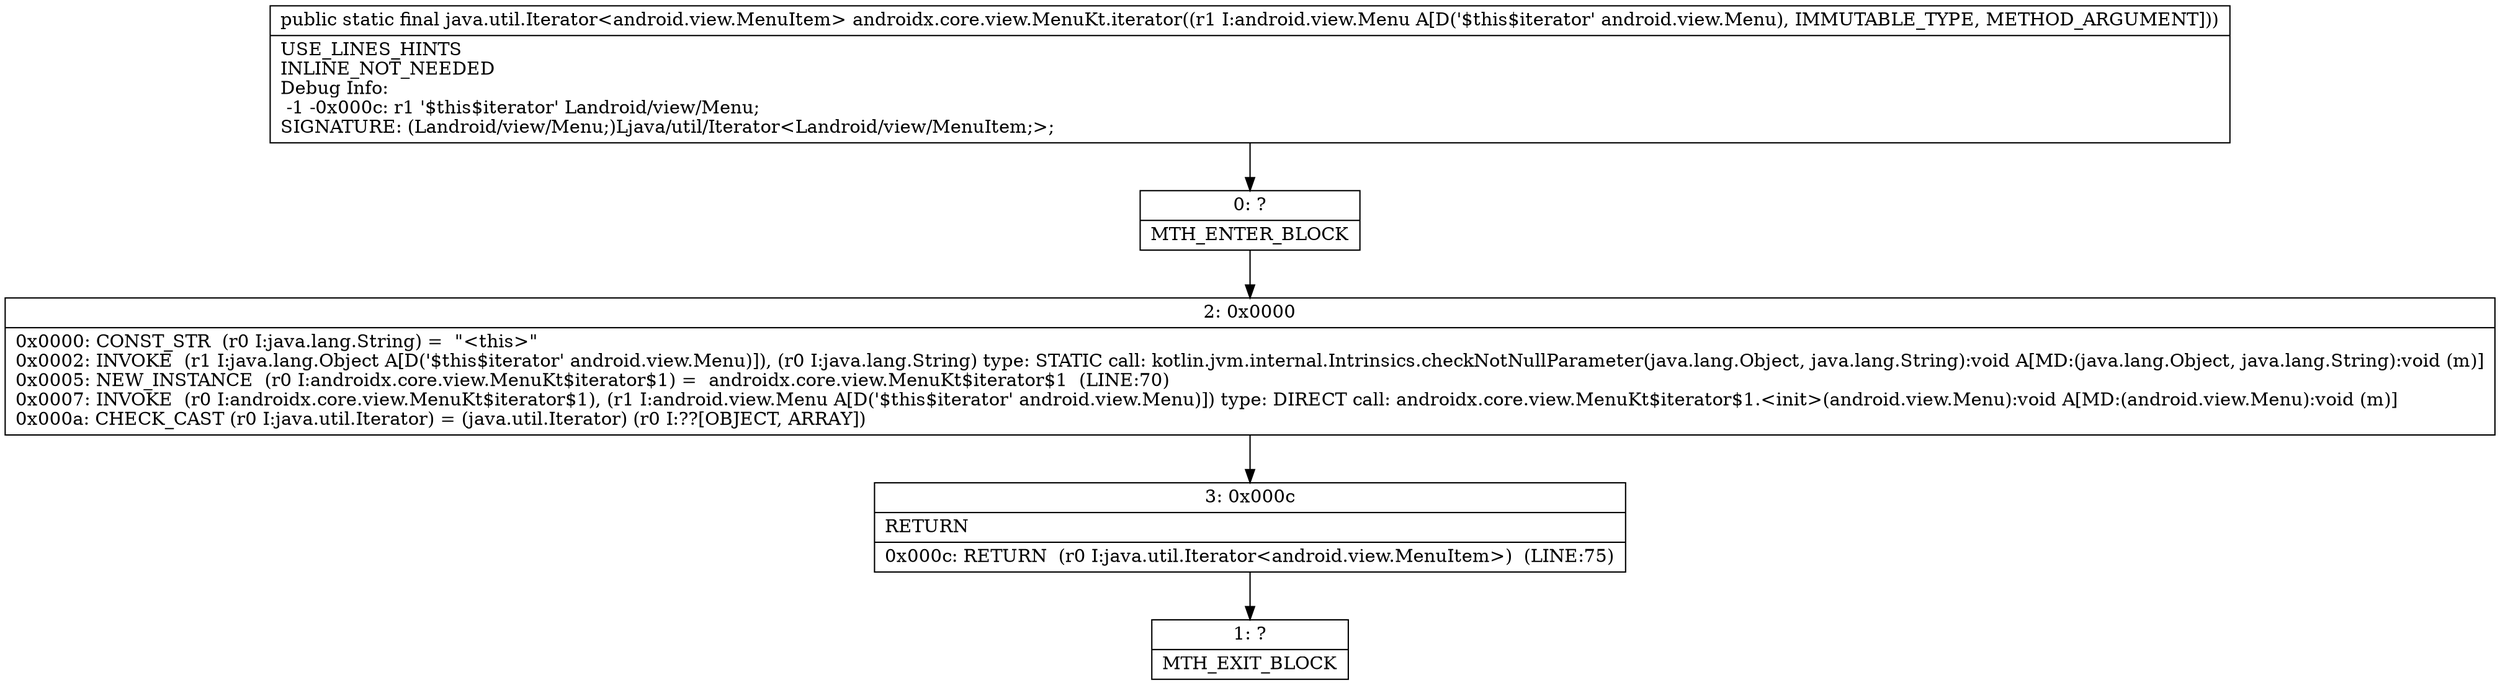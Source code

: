 digraph "CFG forandroidx.core.view.MenuKt.iterator(Landroid\/view\/Menu;)Ljava\/util\/Iterator;" {
Node_0 [shape=record,label="{0\:\ ?|MTH_ENTER_BLOCK\l}"];
Node_2 [shape=record,label="{2\:\ 0x0000|0x0000: CONST_STR  (r0 I:java.lang.String) =  \"\<this\>\" \l0x0002: INVOKE  (r1 I:java.lang.Object A[D('$this$iterator' android.view.Menu)]), (r0 I:java.lang.String) type: STATIC call: kotlin.jvm.internal.Intrinsics.checkNotNullParameter(java.lang.Object, java.lang.String):void A[MD:(java.lang.Object, java.lang.String):void (m)]\l0x0005: NEW_INSTANCE  (r0 I:androidx.core.view.MenuKt$iterator$1) =  androidx.core.view.MenuKt$iterator$1  (LINE:70)\l0x0007: INVOKE  (r0 I:androidx.core.view.MenuKt$iterator$1), (r1 I:android.view.Menu A[D('$this$iterator' android.view.Menu)]) type: DIRECT call: androidx.core.view.MenuKt$iterator$1.\<init\>(android.view.Menu):void A[MD:(android.view.Menu):void (m)]\l0x000a: CHECK_CAST (r0 I:java.util.Iterator) = (java.util.Iterator) (r0 I:??[OBJECT, ARRAY]) \l}"];
Node_3 [shape=record,label="{3\:\ 0x000c|RETURN\l|0x000c: RETURN  (r0 I:java.util.Iterator\<android.view.MenuItem\>)  (LINE:75)\l}"];
Node_1 [shape=record,label="{1\:\ ?|MTH_EXIT_BLOCK\l}"];
MethodNode[shape=record,label="{public static final java.util.Iterator\<android.view.MenuItem\> androidx.core.view.MenuKt.iterator((r1 I:android.view.Menu A[D('$this$iterator' android.view.Menu), IMMUTABLE_TYPE, METHOD_ARGUMENT]))  | USE_LINES_HINTS\lINLINE_NOT_NEEDED\lDebug Info:\l  \-1 \-0x000c: r1 '$this$iterator' Landroid\/view\/Menu;\lSIGNATURE: (Landroid\/view\/Menu;)Ljava\/util\/Iterator\<Landroid\/view\/MenuItem;\>;\l}"];
MethodNode -> Node_0;Node_0 -> Node_2;
Node_2 -> Node_3;
Node_3 -> Node_1;
}


